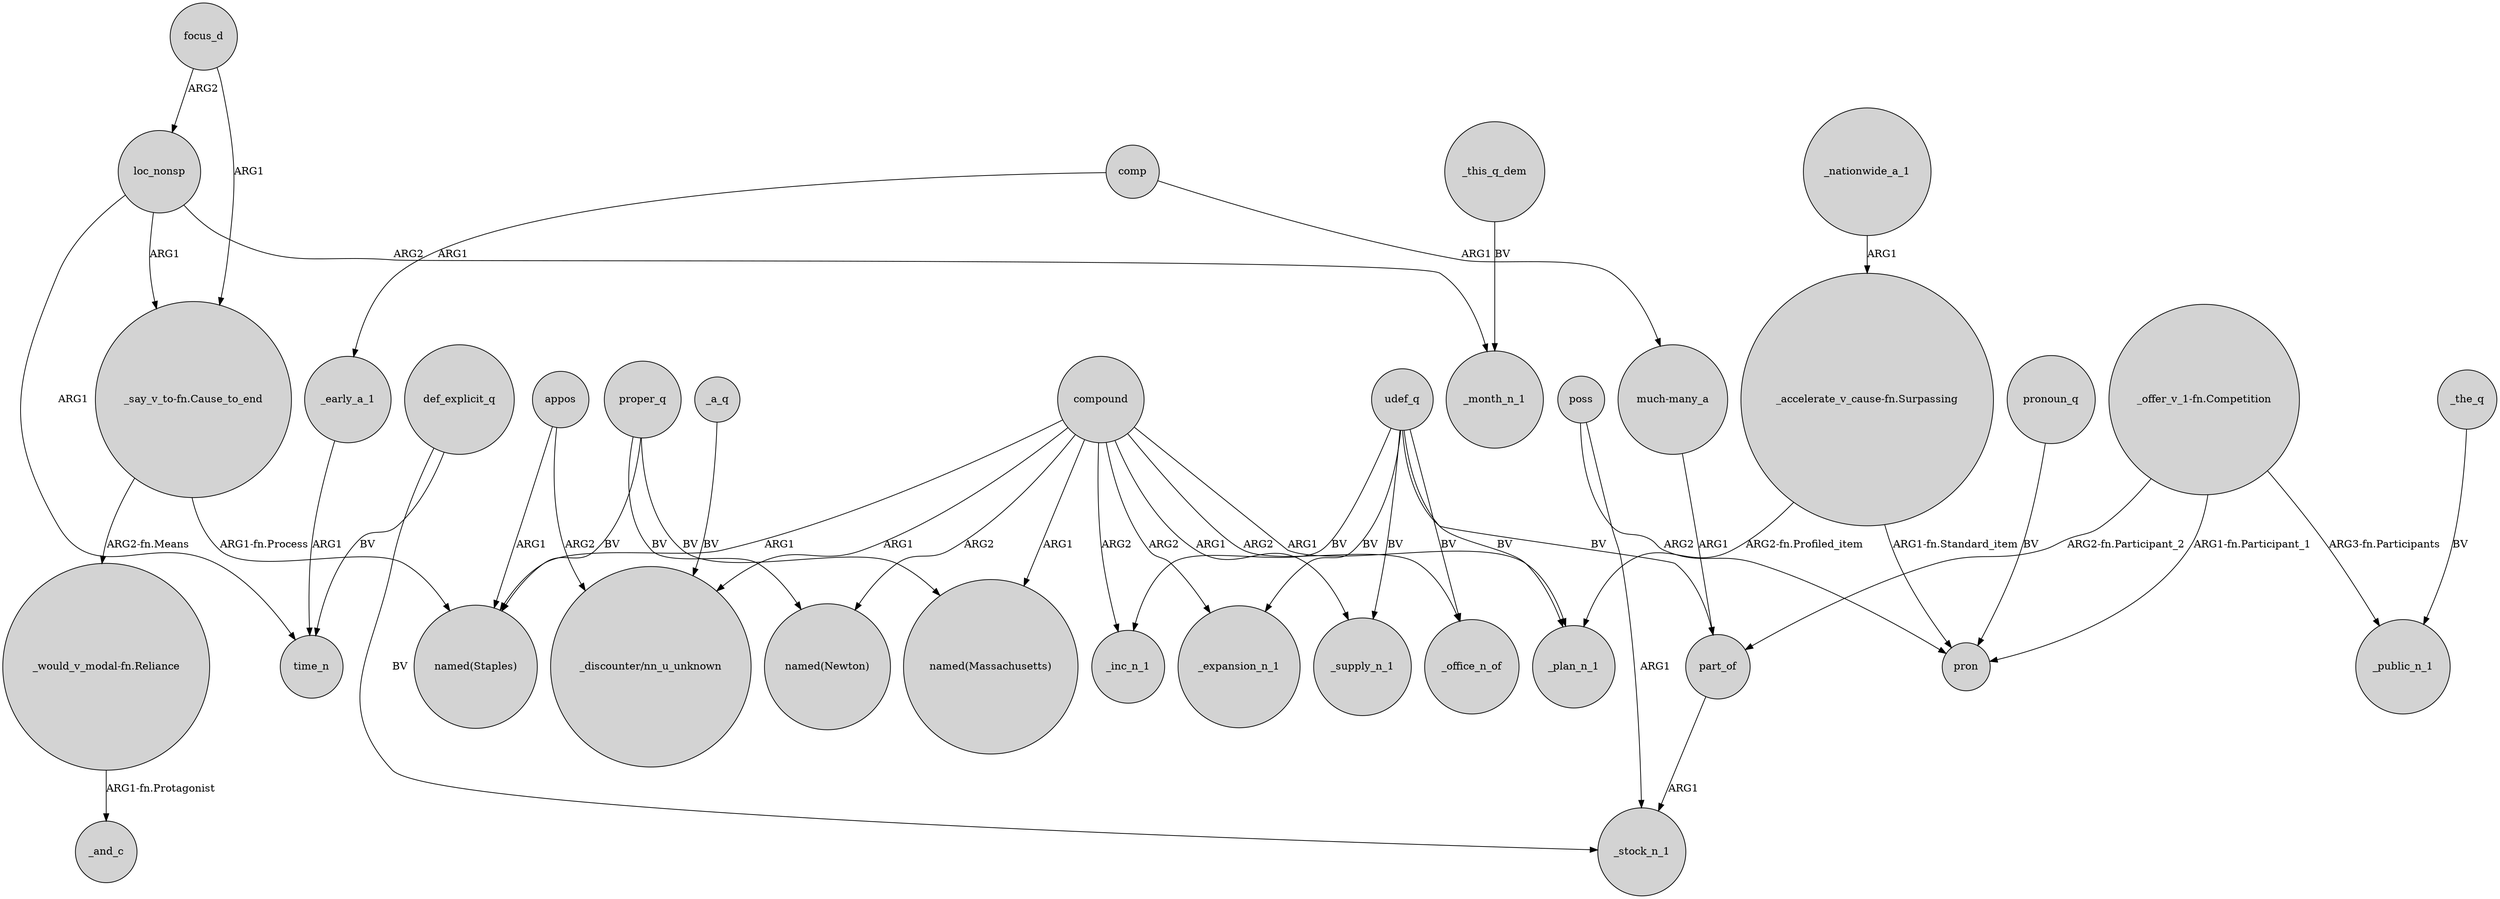digraph {
	node [shape=circle style=filled]
	compound -> _expansion_n_1 [label=ARG2]
	_early_a_1 -> time_n [label=ARG1]
	udef_q -> _expansion_n_1 [label=BV]
	part_of -> _stock_n_1 [label=ARG1]
	compound -> "named(Staples)" [label=ARG1]
	_nationwide_a_1 -> "_accelerate_v_cause-fn.Surpassing" [label=ARG1]
	udef_q -> part_of [label=BV]
	focus_d -> "_say_v_to-fn.Cause_to_end" [label=ARG1]
	"_would_v_modal-fn.Reliance" -> _and_c [label="ARG1-fn.Protagonist"]
	"_say_v_to-fn.Cause_to_end" -> "named(Staples)" [label="ARG1-fn.Process"]
	proper_q -> "named(Massachusetts)" [label=BV]
	loc_nonsp -> "_say_v_to-fn.Cause_to_end" [label=ARG1]
	compound -> "named(Massachusetts)" [label=ARG1]
	appos -> "named(Staples)" [label=ARG1]
	def_explicit_q -> _stock_n_1 [label=BV]
	comp -> _early_a_1 [label=ARG1]
	compound -> _supply_n_1 [label=ARG1]
	focus_d -> loc_nonsp [label=ARG2]
	_a_q -> "_discounter/nn_u_unknown" [label=BV]
	udef_q -> _supply_n_1 [label=BV]
	loc_nonsp -> _month_n_1 [label=ARG2]
	pronoun_q -> pron [label=BV]
	udef_q -> _inc_n_1 [label=BV]
	poss -> pron [label=ARG2]
	comp -> "much-many_a" [label=ARG1]
	compound -> _inc_n_1 [label=ARG2]
	"_offer_v_1-fn.Competition" -> _public_n_1 [label="ARG3-fn.Participants"]
	compound -> "named(Newton)" [label=ARG2]
	"much-many_a" -> part_of [label=ARG1]
	udef_q -> _office_n_of [label=BV]
	poss -> _stock_n_1 [label=ARG1]
	_the_q -> _public_n_1 [label=BV]
	compound -> _office_n_of [label=ARG2]
	appos -> "_discounter/nn_u_unknown" [label=ARG2]
	_this_q_dem -> _month_n_1 [label=BV]
	"_offer_v_1-fn.Competition" -> pron [label="ARG1-fn.Participant_1"]
	loc_nonsp -> time_n [label=ARG1]
	proper_q -> "named(Newton)" [label=BV]
	"_accelerate_v_cause-fn.Surpassing" -> _plan_n_1 [label="ARG2-fn.Profiled_item"]
	"_say_v_to-fn.Cause_to_end" -> "_would_v_modal-fn.Reliance" [label="ARG2-fn.Means"]
	def_explicit_q -> time_n [label=BV]
	compound -> _plan_n_1 [label=ARG1]
	compound -> "_discounter/nn_u_unknown" [label=ARG1]
	proper_q -> "named(Staples)" [label=BV]
	"_accelerate_v_cause-fn.Surpassing" -> pron [label="ARG1-fn.Standard_item"]
	udef_q -> _plan_n_1 [label=BV]
	"_offer_v_1-fn.Competition" -> part_of [label="ARG2-fn.Participant_2"]
}
